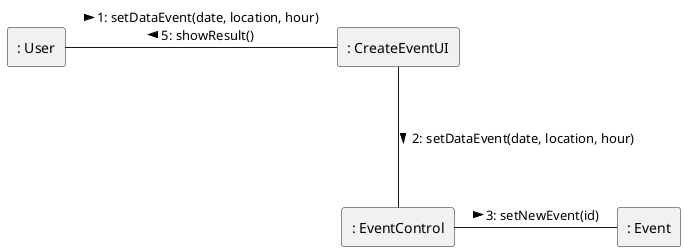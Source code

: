 @startuml uc3_create_event_c
rectangle ": User" as user 
rectangle ": CreateEventUI" as view
rectangle ": EventControl" as control
rectangle ": Event" as database

user --r- view : > 1: setDataEvent(date, location, hour) \n 5: showResult() <
view --d- control : > 2: setDataEvent(date, location, hour)
control --r- database : \n 3: setNewEvent(id) >

@enduml